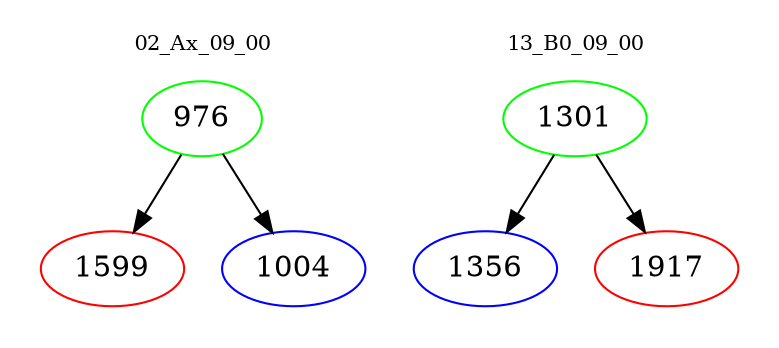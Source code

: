 digraph{
subgraph cluster_0 {
color = white
label = "02_Ax_09_00";
fontsize=10;
T0_976 [label="976", color="green"]
T0_976 -> T0_1599 [color="black"]
T0_1599 [label="1599", color="red"]
T0_976 -> T0_1004 [color="black"]
T0_1004 [label="1004", color="blue"]
}
subgraph cluster_1 {
color = white
label = "13_B0_09_00";
fontsize=10;
T1_1301 [label="1301", color="green"]
T1_1301 -> T1_1356 [color="black"]
T1_1356 [label="1356", color="blue"]
T1_1301 -> T1_1917 [color="black"]
T1_1917 [label="1917", color="red"]
}
}
